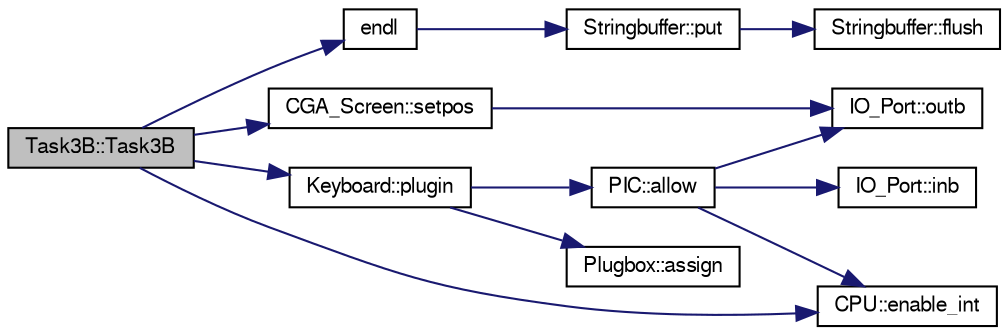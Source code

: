 digraph "Task3B::Task3B"
{
  bgcolor="transparent";
  edge [fontname="FreeSans",fontsize="10",labelfontname="FreeSans",labelfontsize="10"];
  node [fontname="FreeSans",fontsize="10",shape=record];
  rankdir="LR";
  Node1 [label="Task3B::Task3B",height=0.2,width=0.4,color="black", fillcolor="grey75", style="filled" fontcolor="black"];
  Node1 -> Node2 [color="midnightblue",fontsize="10",style="solid",fontname="FreeSans"];
  Node2 [label="CGA_Screen::setpos",height=0.2,width=0.4,color="black",URL="$classCGA__Screen.html#a346b7ccc05356f76e738a76a24510e33",tooltip="set the cursor position"];
  Node2 -> Node3 [color="midnightblue",fontsize="10",style="solid",fontname="FreeSans"];
  Node3 [label="IO_Port::outb",height=0.2,width=0.4,color="black",URL="$classIO__Port.html#a63edbd1cd64f3188c448e32408c2681c",tooltip="write a byte value to the associated port."];
  Node1 -> Node4 [color="midnightblue",fontsize="10",style="solid",fontname="FreeSans"];
  Node4 [label="endl",height=0.2,width=0.4,color="black",URL="$o__stream_8h.html#a28de23f7cab39bdb0f6a5dc3801b6c6d",tooltip="print buffer after adding a newline"];
  Node4 -> Node5 [color="midnightblue",fontsize="10",style="solid",fontname="FreeSans"];
  Node5 [label="Stringbuffer::put",height=0.2,width=0.4,color="black",URL="$classStringbuffer.html#ae497ac75047c4a8d2e35d49b92878480",tooltip="insert a character into the buffer"];
  Node5 -> Node6 [color="midnightblue",fontsize="10",style="solid",fontname="FreeSans"];
  Node6 [label="Stringbuffer::flush",height=0.2,width=0.4,color="black",URL="$classStringbuffer.html#abfb79178e3d7520f99aec80f996abaac",tooltip="flush the content of the buffer to the screen"];
  Node1 -> Node7 [color="midnightblue",fontsize="10",style="solid",fontname="FreeSans"];
  Node7 [label="Keyboard::plugin",height=0.2,width=0.4,color="black",URL="$classKeyboard.html#a6d362a122a7c417ff1a5c60152746d61",tooltip="aktiviert den Interruptmechanismus für die Tastatur"];
  Node7 -> Node8 [color="midnightblue",fontsize="10",style="solid",fontname="FreeSans"];
  Node8 [label="Plugbox::assign",height=0.2,width=0.4,color="black",URL="$classPlugbox.html#a7f48e4645e6709fe2030aaa79eb0d3f1",tooltip="bindet ein Gate -Objekt an einen speziellen Interrupt"];
  Node7 -> Node9 [color="midnightblue",fontsize="10",style="solid",fontname="FreeSans"];
  Node9 [label="PIC::allow",height=0.2,width=0.4,color="black",URL="$classPIC.html#a62ac9996c8ecfca65e2529655050b26b",tooltip="erlaubt einen speziellen Interrupt von der Hardware"];
  Node9 -> Node10 [color="midnightblue",fontsize="10",style="solid",fontname="FreeSans"];
  Node10 [label="CPU::enable_int",height=0.2,width=0.4,color="black",URL="$classCPU.html#ab5e5a2260ef84a433c181786f11c4609",tooltip="Interrupts werden global aktiviert."];
  Node9 -> Node11 [color="midnightblue",fontsize="10",style="solid",fontname="FreeSans"];
  Node11 [label="IO_Port::inb",height=0.2,width=0.4,color="black",URL="$classIO__Port.html#a77b7915e167487c31150a4c4b9a15496",tooltip="read a byte value from the associated port."];
  Node9 -> Node3 [color="midnightblue",fontsize="10",style="solid",fontname="FreeSans"];
  Node1 -> Node10 [color="midnightblue",fontsize="10",style="solid",fontname="FreeSans"];
}
